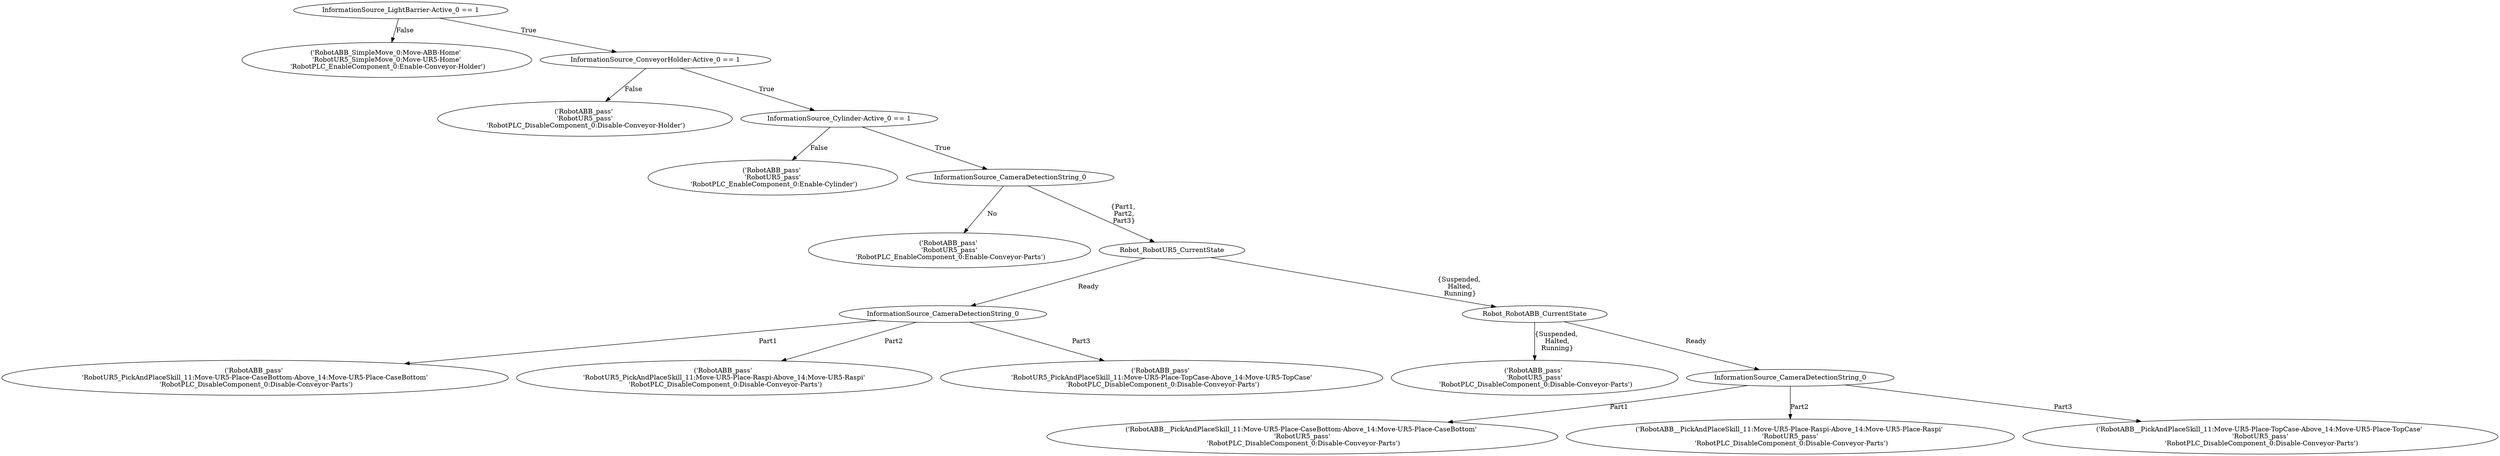 strict digraph {
    action1  [ label="('RobotABB_SimpleMove_0:Move-ABB-Home' \n 'RobotUR5_SimpleMove_0:Move-UR5-Home' \n 'RobotPLC_EnableComponent_0:Enable-Conveyor-Holder')"]
    action2  [ label="('RobotABB_pass' \n 'RobotUR5_pass' \n 'RobotPLC_DisableComponent_0:Disable-Conveyor-Holder')"]
    action3  [ label="('RobotABB_pass' \n 'RobotUR5_pass' \n 'RobotPLC_EnableComponent_0:Enable-Cylinder')"]
    action5  [ label="('RobotABB_pass' \n 'RobotUR5_pass' \n 'RobotPLC_EnableComponent_0:Enable-Conveyor-Parts')"]
    action6  [ label="('RobotABB_pass' \n 'RobotUR5_pass' \n 'RobotPLC_DisableComponent_0:Disable-Conveyor-Parts')"]

    action8_1  [ label="('RobotABB_pass' \n 'RobotUR5_PickAndPlaceSkill_11:Move-UR5-Place-CaseBottom-Above_14:Move-UR5-Place-CaseBottom' \n 'RobotPLC_DisableComponent_0:Disable-Conveyor-Parts')"]
    action8_2  [ label="('RobotABB_pass' \n 'RobotUR5_PickAndPlaceSkill_11:Move-UR5-Place-Raspi-Above_14:Move-UR5-Raspi' \n 'RobotPLC_DisableComponent_0:Disable-Conveyor-Parts')"]
    action8_3  [ label="('RobotABB_pass' \n 'RobotUR5_PickAndPlaceSkill_11:Move-UR5-Place-TopCase-Above_14:Move-UR5-TopCase' \n 'RobotPLC_DisableComponent_0:Disable-Conveyor-Parts')"]

    action9_1  [ label="('RobotABB__PickAndPlaceSkill_11:Move-UR5-Place-CaseBottom-Above_14:Move-UR5-Place-CaseBottom' \n 'RobotUR5_pass' \n 'RobotPLC_DisableComponent_0:Disable-Conveyor-Parts')"]
    action9_2  [ label="('RobotABB__PickAndPlaceSkill_11:Move-UR5-Place-Raspi-Above_14:Move-UR5-Place-Raspi' \n 'RobotUR5_pass' \n 'RobotPLC_DisableComponent_0:Disable-Conveyor-Parts')"]
    action9_3  [ label="('RobotABB__PickAndPlaceSkill_11:Move-UR5-Place-TopCase-Above_14:Move-UR5-Place-TopCase' \n 'RobotUR5_pass' \n 'RobotPLC_DisableComponent_0:Disable-Conveyor-Parts')"]

    lightBarrierActive [label="InformationSource_LightBarrier-Active_0 == 1"]
    cylinderActive [label="InformationSource_Cylinder-Active_0 == 1"]
    conveyorHolderActive [label="InformationSource_ConveyorHolder-Active_0 == 1"]
    camaraDetection_1 [label="InformationSource_CameraDetectionString_0"]
    camaraDetection_2 [label="InformationSource_CameraDetectionString_0"]
    camaraDetection_3 [label="InformationSource_CameraDetectionString_0"]
    robot1CurrentState [label="Robot_RobotUR5_CurrentState"]
    robot2CurrentState [label="Robot_RobotABB_CurrentState"]


    lightBarrierActive -> action1 [ label="False"]
    lightBarrierActive -> conveyorHolderActive [ label="True"]
    conveyorHolderActive -> action2 [ label="False"]
    conveyorHolderActive ->  cylinderActive[ label="True"]
    cylinderActive -> action3 [ label="False"]
    cylinderActive -> camaraDetection_1 [ label="True"]
    camaraDetection_1 -> action5 [ label="No"]
    camaraDetection_1 -> robot1CurrentState [ label="{Part1,\n Part2,\n Part3}"]

    robot1CurrentState -> camaraDetection_2 [ label="Ready"]
    robot1CurrentState -> robot2CurrentState [ label="{Suspended,\n Halted,\n Running}"]
    camaraDetection_2 -> action8_1 [ label="Part1"]
    camaraDetection_2 -> action8_2 [ label="Part2"]
    camaraDetection_2 -> action8_3 [ label="Part3"]
    robot2CurrentState -> action6 [ label="{Suspended,\n Halted,\n Running}"]
    robot2CurrentState -> camaraDetection_3 [ label="Ready"]
    camaraDetection_3 -> action9_1 [ label="Part1"]
    camaraDetection_3 -> action9_2 [ label="Part2"]
    camaraDetection_3 -> action9_3 [ label="Part3"]
}
